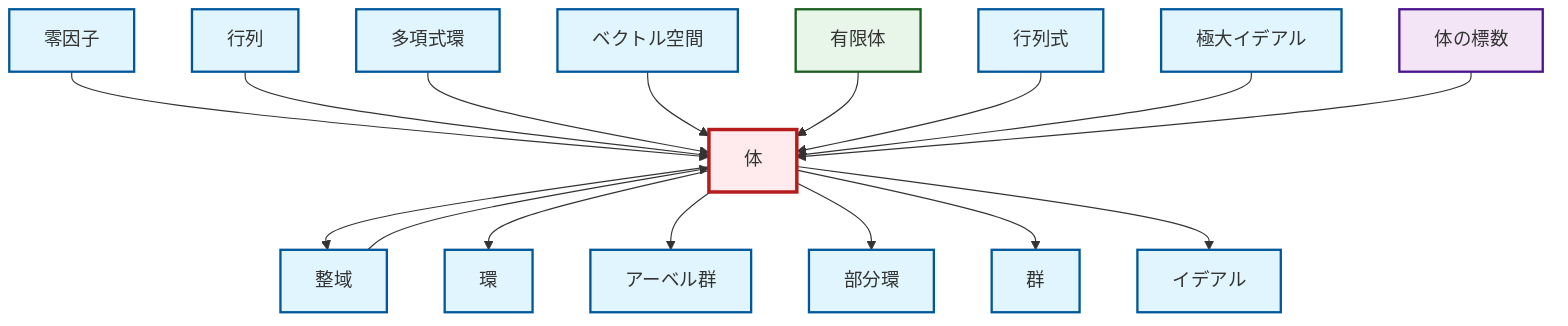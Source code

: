 graph TD
    classDef definition fill:#e1f5fe,stroke:#01579b,stroke-width:2px
    classDef theorem fill:#f3e5f5,stroke:#4a148c,stroke-width:2px
    classDef axiom fill:#fff3e0,stroke:#e65100,stroke-width:2px
    classDef example fill:#e8f5e9,stroke:#1b5e20,stroke-width:2px
    classDef current fill:#ffebee,stroke:#b71c1c,stroke-width:3px
    def-abelian-group["アーベル群"]:::definition
    def-field["体"]:::definition
    def-polynomial-ring["多項式環"]:::definition
    def-maximal-ideal["極大イデアル"]:::definition
    thm-field-characteristic["体の標数"]:::theorem
    def-group["群"]:::definition
    def-subring["部分環"]:::definition
    def-ring["環"]:::definition
    def-vector-space["ベクトル空間"]:::definition
    def-matrix["行列"]:::definition
    def-zero-divisor["零因子"]:::definition
    def-ideal["イデアル"]:::definition
    ex-finite-field["有限体"]:::example
    def-integral-domain["整域"]:::definition
    def-determinant["行列式"]:::definition
    def-integral-domain --> def-field
    def-field --> def-integral-domain
    def-field --> def-ring
    def-zero-divisor --> def-field
    def-field --> def-abelian-group
    def-matrix --> def-field
    def-polynomial-ring --> def-field
    def-vector-space --> def-field
    def-field --> def-subring
    ex-finite-field --> def-field
    def-determinant --> def-field
    def-maximal-ideal --> def-field
    thm-field-characteristic --> def-field
    def-field --> def-group
    def-field --> def-ideal
    class def-field current